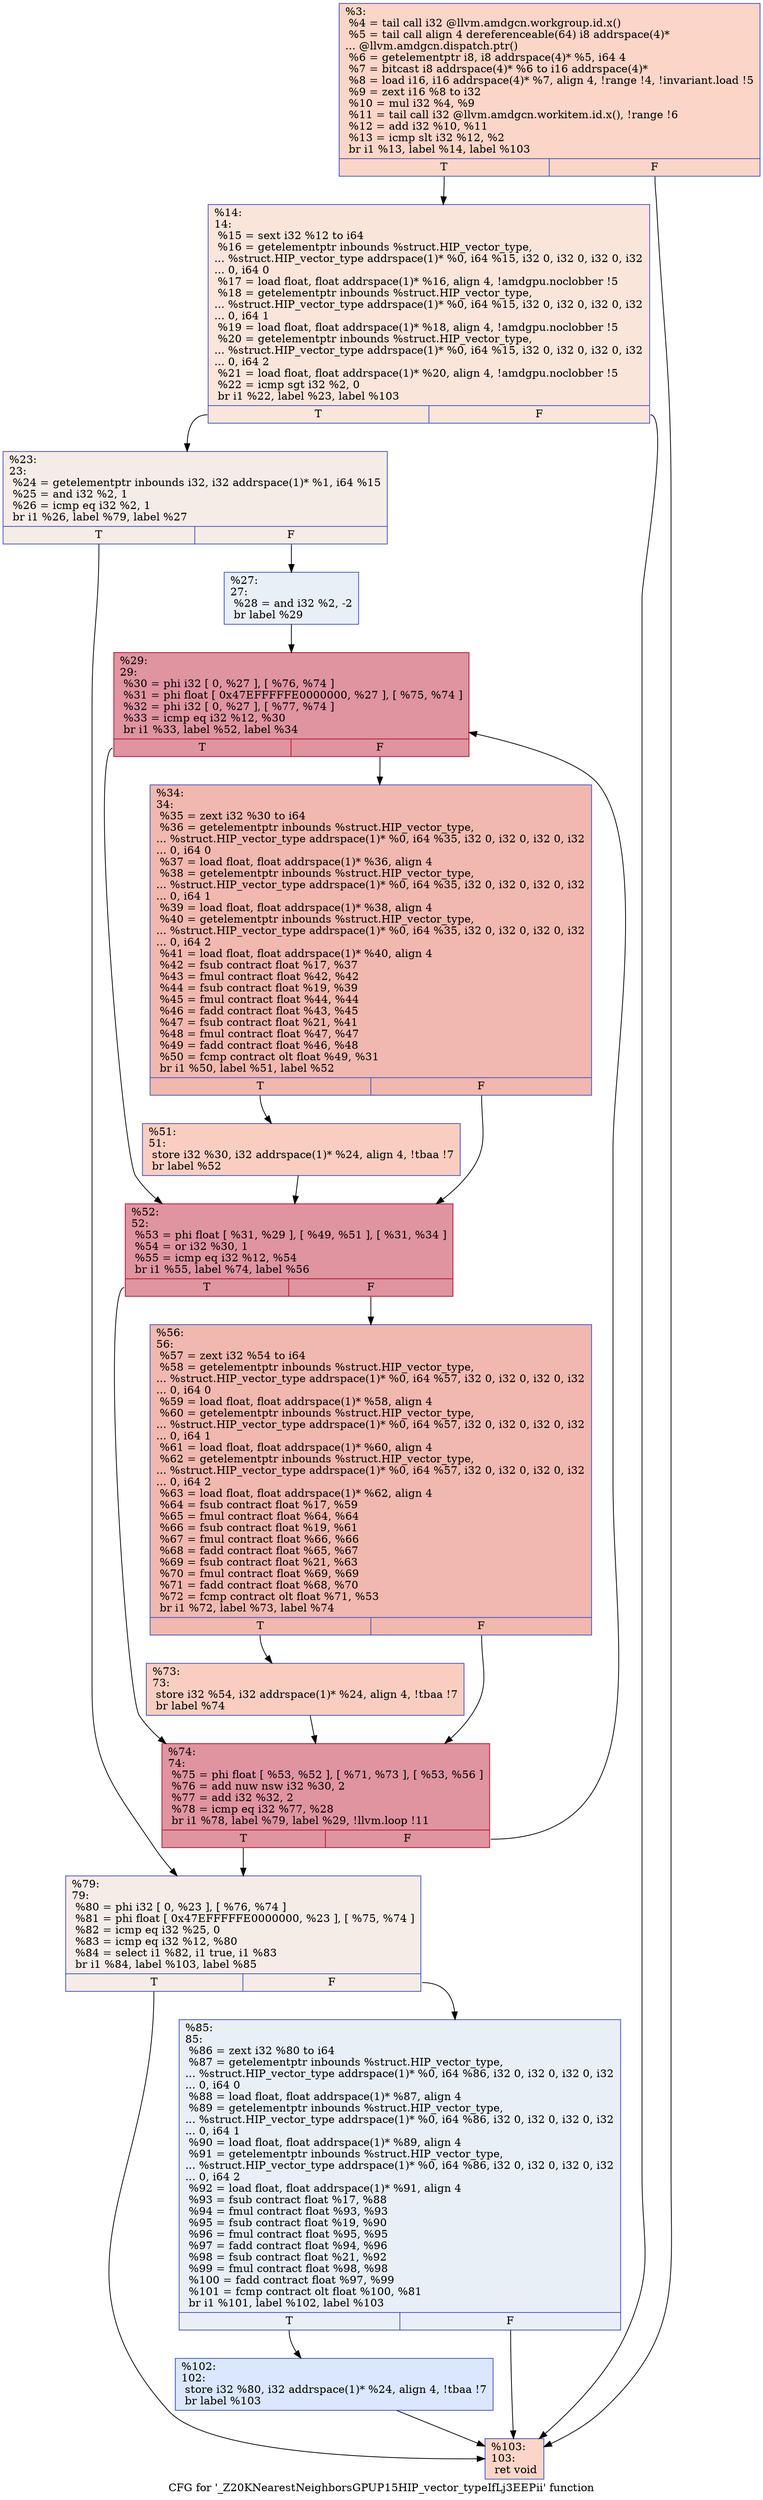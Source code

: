 digraph "CFG for '_Z20KNearestNeighborsGPUP15HIP_vector_typeIfLj3EEPii' function" {
	label="CFG for '_Z20KNearestNeighborsGPUP15HIP_vector_typeIfLj3EEPii' function";

	Node0x5832040 [shape=record,color="#3d50c3ff", style=filled, fillcolor="#f5a08170",label="{%3:\l  %4 = tail call i32 @llvm.amdgcn.workgroup.id.x()\l  %5 = tail call align 4 dereferenceable(64) i8 addrspace(4)*\l... @llvm.amdgcn.dispatch.ptr()\l  %6 = getelementptr i8, i8 addrspace(4)* %5, i64 4\l  %7 = bitcast i8 addrspace(4)* %6 to i16 addrspace(4)*\l  %8 = load i16, i16 addrspace(4)* %7, align 4, !range !4, !invariant.load !5\l  %9 = zext i16 %8 to i32\l  %10 = mul i32 %4, %9\l  %11 = tail call i32 @llvm.amdgcn.workitem.id.x(), !range !6\l  %12 = add i32 %10, %11\l  %13 = icmp slt i32 %12, %2\l  br i1 %13, label %14, label %103\l|{<s0>T|<s1>F}}"];
	Node0x5832040:s0 -> Node0x5833e40;
	Node0x5832040:s1 -> Node0x5833ed0;
	Node0x5833e40 [shape=record,color="#3d50c3ff", style=filled, fillcolor="#f4c5ad70",label="{%14:\l14:                                               \l  %15 = sext i32 %12 to i64\l  %16 = getelementptr inbounds %struct.HIP_vector_type,\l... %struct.HIP_vector_type addrspace(1)* %0, i64 %15, i32 0, i32 0, i32 0, i32\l... 0, i64 0\l  %17 = load float, float addrspace(1)* %16, align 4, !amdgpu.noclobber !5\l  %18 = getelementptr inbounds %struct.HIP_vector_type,\l... %struct.HIP_vector_type addrspace(1)* %0, i64 %15, i32 0, i32 0, i32 0, i32\l... 0, i64 1\l  %19 = load float, float addrspace(1)* %18, align 4, !amdgpu.noclobber !5\l  %20 = getelementptr inbounds %struct.HIP_vector_type,\l... %struct.HIP_vector_type addrspace(1)* %0, i64 %15, i32 0, i32 0, i32 0, i32\l... 0, i64 2\l  %21 = load float, float addrspace(1)* %20, align 4, !amdgpu.noclobber !5\l  %22 = icmp sgt i32 %2, 0\l  br i1 %22, label %23, label %103\l|{<s0>T|<s1>F}}"];
	Node0x5833e40:s0 -> Node0x5834db0;
	Node0x5833e40:s1 -> Node0x5833ed0;
	Node0x5834db0 [shape=record,color="#3d50c3ff", style=filled, fillcolor="#ead5c970",label="{%23:\l23:                                               \l  %24 = getelementptr inbounds i32, i32 addrspace(1)* %1, i64 %15\l  %25 = and i32 %2, 1\l  %26 = icmp eq i32 %2, 1\l  br i1 %26, label %79, label %27\l|{<s0>T|<s1>F}}"];
	Node0x5834db0:s0 -> Node0x58350a0;
	Node0x5834db0:s1 -> Node0x58350f0;
	Node0x58350f0 [shape=record,color="#3d50c3ff", style=filled, fillcolor="#cedaeb70",label="{%27:\l27:                                               \l  %28 = and i32 %2, -2\l  br label %29\l}"];
	Node0x58350f0 -> Node0x58352f0;
	Node0x58352f0 [shape=record,color="#b70d28ff", style=filled, fillcolor="#b70d2870",label="{%29:\l29:                                               \l  %30 = phi i32 [ 0, %27 ], [ %76, %74 ]\l  %31 = phi float [ 0x47EFFFFFE0000000, %27 ], [ %75, %74 ]\l  %32 = phi i32 [ 0, %27 ], [ %77, %74 ]\l  %33 = icmp eq i32 %12, %30\l  br i1 %33, label %52, label %34\l|{<s0>T|<s1>F}}"];
	Node0x58352f0:s0 -> Node0x5834250;
	Node0x58352f0:s1 -> Node0x5836400;
	Node0x5836400 [shape=record,color="#3d50c3ff", style=filled, fillcolor="#dc5d4a70",label="{%34:\l34:                                               \l  %35 = zext i32 %30 to i64\l  %36 = getelementptr inbounds %struct.HIP_vector_type,\l... %struct.HIP_vector_type addrspace(1)* %0, i64 %35, i32 0, i32 0, i32 0, i32\l... 0, i64 0\l  %37 = load float, float addrspace(1)* %36, align 4\l  %38 = getelementptr inbounds %struct.HIP_vector_type,\l... %struct.HIP_vector_type addrspace(1)* %0, i64 %35, i32 0, i32 0, i32 0, i32\l... 0, i64 1\l  %39 = load float, float addrspace(1)* %38, align 4\l  %40 = getelementptr inbounds %struct.HIP_vector_type,\l... %struct.HIP_vector_type addrspace(1)* %0, i64 %35, i32 0, i32 0, i32 0, i32\l... 0, i64 2\l  %41 = load float, float addrspace(1)* %40, align 4\l  %42 = fsub contract float %17, %37\l  %43 = fmul contract float %42, %42\l  %44 = fsub contract float %19, %39\l  %45 = fmul contract float %44, %44\l  %46 = fadd contract float %43, %45\l  %47 = fsub contract float %21, %41\l  %48 = fmul contract float %47, %47\l  %49 = fadd contract float %46, %48\l  %50 = fcmp contract olt float %49, %31\l  br i1 %50, label %51, label %52\l|{<s0>T|<s1>F}}"];
	Node0x5836400:s0 -> Node0x5836fd0;
	Node0x5836400:s1 -> Node0x5834250;
	Node0x5836fd0 [shape=record,color="#3d50c3ff", style=filled, fillcolor="#f2907270",label="{%51:\l51:                                               \l  store i32 %30, i32 addrspace(1)* %24, align 4, !tbaa !7\l  br label %52\l}"];
	Node0x5836fd0 -> Node0x5834250;
	Node0x5834250 [shape=record,color="#b70d28ff", style=filled, fillcolor="#b70d2870",label="{%52:\l52:                                               \l  %53 = phi float [ %31, %29 ], [ %49, %51 ], [ %31, %34 ]\l  %54 = or i32 %30, 1\l  %55 = icmp eq i32 %12, %54\l  br i1 %55, label %74, label %56\l|{<s0>T|<s1>F}}"];
	Node0x5834250:s0 -> Node0x58353e0;
	Node0x5834250:s1 -> Node0x58374c0;
	Node0x58374c0 [shape=record,color="#3d50c3ff", style=filled, fillcolor="#dc5d4a70",label="{%56:\l56:                                               \l  %57 = zext i32 %54 to i64\l  %58 = getelementptr inbounds %struct.HIP_vector_type,\l... %struct.HIP_vector_type addrspace(1)* %0, i64 %57, i32 0, i32 0, i32 0, i32\l... 0, i64 0\l  %59 = load float, float addrspace(1)* %58, align 4\l  %60 = getelementptr inbounds %struct.HIP_vector_type,\l... %struct.HIP_vector_type addrspace(1)* %0, i64 %57, i32 0, i32 0, i32 0, i32\l... 0, i64 1\l  %61 = load float, float addrspace(1)* %60, align 4\l  %62 = getelementptr inbounds %struct.HIP_vector_type,\l... %struct.HIP_vector_type addrspace(1)* %0, i64 %57, i32 0, i32 0, i32 0, i32\l... 0, i64 2\l  %63 = load float, float addrspace(1)* %62, align 4\l  %64 = fsub contract float %17, %59\l  %65 = fmul contract float %64, %64\l  %66 = fsub contract float %19, %61\l  %67 = fmul contract float %66, %66\l  %68 = fadd contract float %65, %67\l  %69 = fsub contract float %21, %63\l  %70 = fmul contract float %69, %69\l  %71 = fadd contract float %68, %70\l  %72 = fcmp contract olt float %71, %53\l  br i1 %72, label %73, label %74\l|{<s0>T|<s1>F}}"];
	Node0x58374c0:s0 -> Node0x5838220;
	Node0x58374c0:s1 -> Node0x58353e0;
	Node0x5838220 [shape=record,color="#3d50c3ff", style=filled, fillcolor="#f2907270",label="{%73:\l73:                                               \l  store i32 %54, i32 addrspace(1)* %24, align 4, !tbaa !7\l  br label %74\l}"];
	Node0x5838220 -> Node0x58353e0;
	Node0x58353e0 [shape=record,color="#b70d28ff", style=filled, fillcolor="#b70d2870",label="{%74:\l74:                                               \l  %75 = phi float [ %53, %52 ], [ %71, %73 ], [ %53, %56 ]\l  %76 = add nuw nsw i32 %30, 2\l  %77 = add i32 %32, 2\l  %78 = icmp eq i32 %77, %28\l  br i1 %78, label %79, label %29, !llvm.loop !11\l|{<s0>T|<s1>F}}"];
	Node0x58353e0:s0 -> Node0x58350a0;
	Node0x58353e0:s1 -> Node0x58352f0;
	Node0x58350a0 [shape=record,color="#3d50c3ff", style=filled, fillcolor="#ead5c970",label="{%79:\l79:                                               \l  %80 = phi i32 [ 0, %23 ], [ %76, %74 ]\l  %81 = phi float [ 0x47EFFFFFE0000000, %23 ], [ %75, %74 ]\l  %82 = icmp eq i32 %25, 0\l  %83 = icmp eq i32 %12, %80\l  %84 = select i1 %82, i1 true, i1 %83\l  br i1 %84, label %103, label %85\l|{<s0>T|<s1>F}}"];
	Node0x58350a0:s0 -> Node0x5833ed0;
	Node0x58350a0:s1 -> Node0x5839150;
	Node0x5839150 [shape=record,color="#3d50c3ff", style=filled, fillcolor="#cedaeb70",label="{%85:\l85:                                               \l  %86 = zext i32 %80 to i64\l  %87 = getelementptr inbounds %struct.HIP_vector_type,\l... %struct.HIP_vector_type addrspace(1)* %0, i64 %86, i32 0, i32 0, i32 0, i32\l... 0, i64 0\l  %88 = load float, float addrspace(1)* %87, align 4\l  %89 = getelementptr inbounds %struct.HIP_vector_type,\l... %struct.HIP_vector_type addrspace(1)* %0, i64 %86, i32 0, i32 0, i32 0, i32\l... 0, i64 1\l  %90 = load float, float addrspace(1)* %89, align 4\l  %91 = getelementptr inbounds %struct.HIP_vector_type,\l... %struct.HIP_vector_type addrspace(1)* %0, i64 %86, i32 0, i32 0, i32 0, i32\l... 0, i64 2\l  %92 = load float, float addrspace(1)* %91, align 4\l  %93 = fsub contract float %17, %88\l  %94 = fmul contract float %93, %93\l  %95 = fsub contract float %19, %90\l  %96 = fmul contract float %95, %95\l  %97 = fadd contract float %94, %96\l  %98 = fsub contract float %21, %92\l  %99 = fmul contract float %98, %98\l  %100 = fadd contract float %97, %99\l  %101 = fcmp contract olt float %100, %81\l  br i1 %101, label %102, label %103\l|{<s0>T|<s1>F}}"];
	Node0x5839150:s0 -> Node0x5839ce0;
	Node0x5839150:s1 -> Node0x5833ed0;
	Node0x5839ce0 [shape=record,color="#3d50c3ff", style=filled, fillcolor="#abc8fd70",label="{%102:\l102:                                              \l  store i32 %80, i32 addrspace(1)* %24, align 4, !tbaa !7\l  br label %103\l}"];
	Node0x5839ce0 -> Node0x5833ed0;
	Node0x5833ed0 [shape=record,color="#3d50c3ff", style=filled, fillcolor="#f5a08170",label="{%103:\l103:                                              \l  ret void\l}"];
}
